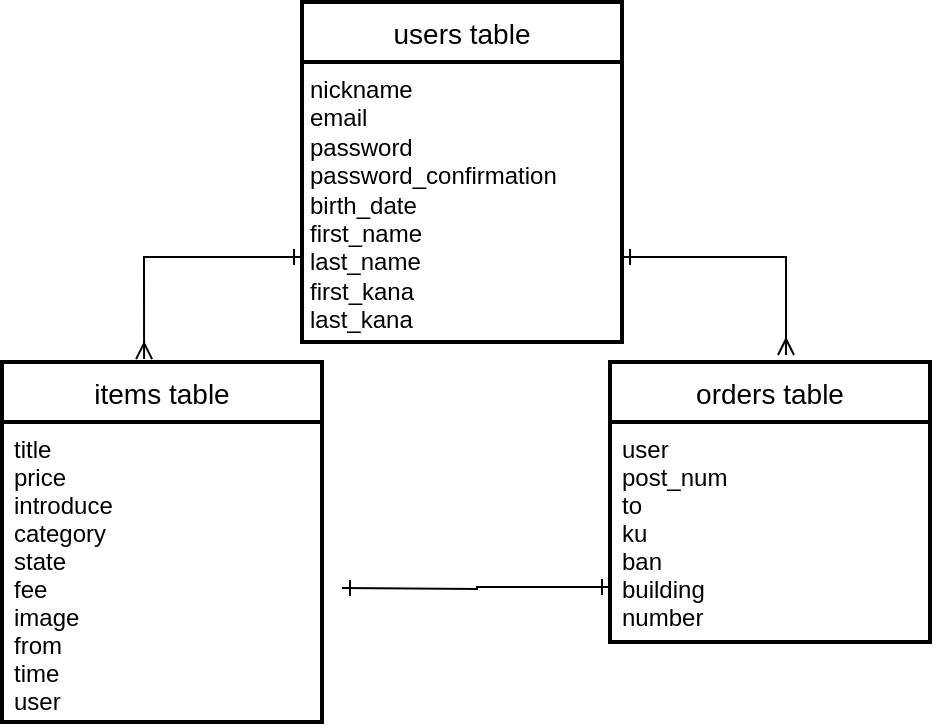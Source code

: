 <mxfile>
    <diagram id="pH6IQAVRkxJKomeBUK12" name="ページ1">
        <mxGraphModel dx="442" dy="465" grid="1" gridSize="10" guides="1" tooltips="1" connect="1" arrows="1" fold="1" page="1" pageScale="1" pageWidth="827" pageHeight="1169" math="0" shadow="0">
            <root>
                <mxCell id="0"/>
                <mxCell id="1" parent="0"/>
                <mxCell id="9" style="edgeStyle=orthogonalEdgeStyle;rounded=0;orthogonalLoop=1;jettySize=auto;html=1;exitX=1;exitY=0.75;exitDx=0;exitDy=0;entryX=0.55;entryY=-0.025;entryDx=0;entryDy=0;entryPerimeter=0;endArrow=ERmany;endFill=0;startArrow=ERone;startFill=0;" edge="1" parent="1" source="2" target="6">
                    <mxGeometry relative="1" as="geometry"/>
                </mxCell>
                <mxCell id="11" style="edgeStyle=orthogonalEdgeStyle;rounded=0;orthogonalLoop=1;jettySize=auto;html=1;exitX=0;exitY=0.75;exitDx=0;exitDy=0;entryX=0.444;entryY=-0.008;entryDx=0;entryDy=0;entryPerimeter=0;endArrow=ERmany;endFill=0;startArrow=ERone;startFill=0;" edge="1" parent="1" source="2" target="4">
                    <mxGeometry relative="1" as="geometry"/>
                </mxCell>
                <mxCell id="2" value="users table" style="swimlane;childLayout=stackLayout;horizontal=1;startSize=30;horizontalStack=0;rounded=1;fontSize=14;fontStyle=0;strokeWidth=2;resizeParent=0;resizeLast=1;shadow=0;dashed=0;align=center;arcSize=0;verticalAlign=middle;" vertex="1" parent="1">
                    <mxGeometry x="180" y="80" width="160" height="170" as="geometry">
                        <mxRectangle x="180" y="80" width="70" height="30" as="alternateBounds"/>
                    </mxGeometry>
                </mxCell>
                <mxCell id="14" value="nickname&lt;br&gt;email&lt;br&gt;password&lt;br&gt;password_confirmation&lt;br&gt;birth_date&lt;br&gt;first_name&lt;br&gt;last_name&lt;br&gt;first_kana&lt;br&gt;last_kana&lt;br&gt;" style="text;html=1;align=left;verticalAlign=top;resizable=0;points=[];autosize=1;spacingLeft=2;" vertex="1" parent="2">
                    <mxGeometry y="30" width="160" height="140" as="geometry"/>
                </mxCell>
                <mxCell id="4" value="items table" style="swimlane;childLayout=stackLayout;horizontal=1;startSize=30;horizontalStack=0;rounded=1;fontSize=14;fontStyle=0;strokeWidth=2;resizeParent=0;resizeLast=1;shadow=0;dashed=0;align=center;arcSize=0;" vertex="1" parent="1">
                    <mxGeometry x="30" y="260" width="160" height="180" as="geometry"/>
                </mxCell>
                <mxCell id="5" value="title&#10;price&#10;introduce&#10;category&#10;state&#10;fee&#10;image&#10;from&#10;time&#10;user" style="align=left;strokeColor=none;fillColor=none;spacingLeft=4;fontSize=12;verticalAlign=top;resizable=0;rotatable=0;part=1;" vertex="1" parent="4">
                    <mxGeometry y="30" width="160" height="150" as="geometry"/>
                </mxCell>
                <mxCell id="6" value="orders table" style="swimlane;childLayout=stackLayout;horizontal=1;startSize=30;horizontalStack=0;rounded=1;fontSize=14;fontStyle=0;strokeWidth=2;resizeParent=0;resizeLast=1;shadow=0;dashed=0;align=center;arcSize=0;" vertex="1" parent="1">
                    <mxGeometry x="334" y="260" width="160" height="140" as="geometry"/>
                </mxCell>
                <mxCell id="7" value="user&#10;post_num&#10;to&#10;ku&#10;ban&#10;building&#10;number" style="align=left;strokeColor=none;fillColor=none;spacingLeft=4;fontSize=12;verticalAlign=top;resizable=0;rotatable=0;part=1;" vertex="1" parent="6">
                    <mxGeometry y="30" width="160" height="110" as="geometry"/>
                </mxCell>
                <mxCell id="10" style="edgeStyle=orthogonalEdgeStyle;rounded=0;orthogonalLoop=1;jettySize=auto;html=1;entryX=0;entryY=0.75;entryDx=0;entryDy=0;endArrow=ERone;endFill=0;startArrow=ERone;startFill=0;" edge="1" parent="1" target="7">
                    <mxGeometry relative="1" as="geometry">
                        <mxPoint x="200" y="373" as="sourcePoint"/>
                    </mxGeometry>
                </mxCell>
            </root>
        </mxGraphModel>
    </diagram>
</mxfile>